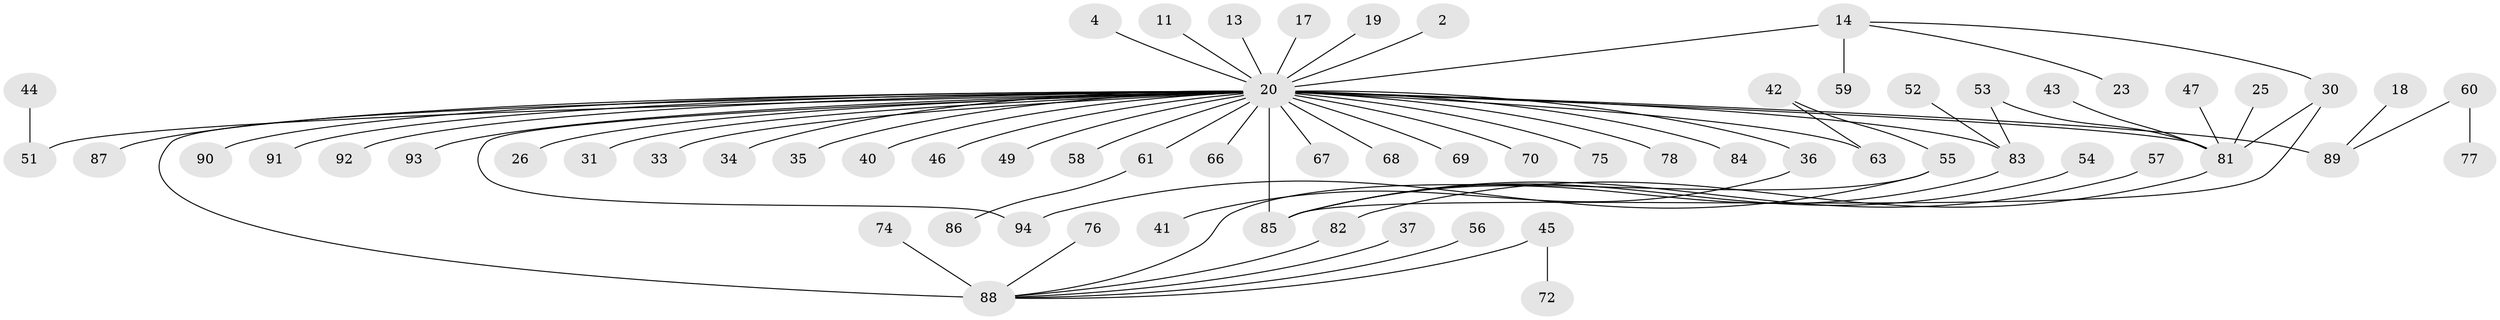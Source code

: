 // original degree distribution, {41: 0.010638297872340425, 1: 0.5, 7: 0.010638297872340425, 3: 0.10638297872340426, 9: 0.010638297872340425, 20: 0.010638297872340425, 4: 0.0851063829787234, 5: 0.06382978723404255, 6: 0.010638297872340425, 8: 0.010638297872340425, 2: 0.18085106382978725}
// Generated by graph-tools (version 1.1) at 2025/51/03/04/25 21:51:23]
// undirected, 65 vertices, 71 edges
graph export_dot {
graph [start="1"]
  node [color=gray90,style=filled];
  2;
  4;
  11;
  13;
  14;
  17;
  18;
  19;
  20 [super="+15+7"];
  23;
  25 [super="+24"];
  26;
  30;
  31;
  33;
  34;
  35;
  36;
  37;
  40;
  41;
  42;
  43;
  44;
  45;
  46;
  47;
  49;
  51 [super="+16"];
  52;
  53;
  54;
  55 [super="+12"];
  56;
  57;
  58;
  59;
  60;
  61;
  63;
  66;
  67;
  68;
  69;
  70;
  72;
  74;
  75;
  76;
  77;
  78 [super="+71"];
  81 [super="+22+50"];
  82 [super="+29"];
  83 [super="+38+62"];
  84;
  85 [super="+73+48"];
  86;
  87;
  88 [super="+80+3+65"];
  89 [super="+5+79"];
  90;
  91;
  92;
  93;
  94 [super="+39"];
  2 -- 20;
  4 -- 20;
  11 -- 20;
  13 -- 20;
  14 -- 23;
  14 -- 30;
  14 -- 59;
  14 -- 20 [weight=2];
  17 -- 20;
  18 -- 89;
  19 -- 20;
  20 -- 31;
  20 -- 34;
  20 -- 61 [weight=2];
  20 -- 92;
  20 -- 85 [weight=7];
  20 -- 75;
  20 -- 81 [weight=6];
  20 -- 89 [weight=5];
  20 -- 26;
  20 -- 33;
  20 -- 35;
  20 -- 36;
  20 -- 40;
  20 -- 46;
  20 -- 49;
  20 -- 51 [weight=2];
  20 -- 58;
  20 -- 63 [weight=2];
  20 -- 66;
  20 -- 67;
  20 -- 68;
  20 -- 69;
  20 -- 70;
  20 -- 78 [weight=2];
  20 -- 83 [weight=3];
  20 -- 84;
  20 -- 87;
  20 -- 88 [weight=6];
  20 -- 90;
  20 -- 91;
  20 -- 93;
  20 -- 94;
  25 -- 81;
  30 -- 81;
  30 -- 85;
  36 -- 41;
  37 -- 88;
  42 -- 63;
  42 -- 55;
  43 -- 81;
  44 -- 51;
  45 -- 72;
  45 -- 88;
  47 -- 81;
  52 -- 83;
  53 -- 83;
  53 -- 81;
  54 -- 85;
  55 -- 94;
  55 -- 88 [weight=2];
  56 -- 88;
  57 -- 85;
  60 -- 77;
  60 -- 89;
  61 -- 86;
  74 -- 88;
  76 -- 88;
  81 -- 82;
  82 -- 88;
  83 -- 85;
}
